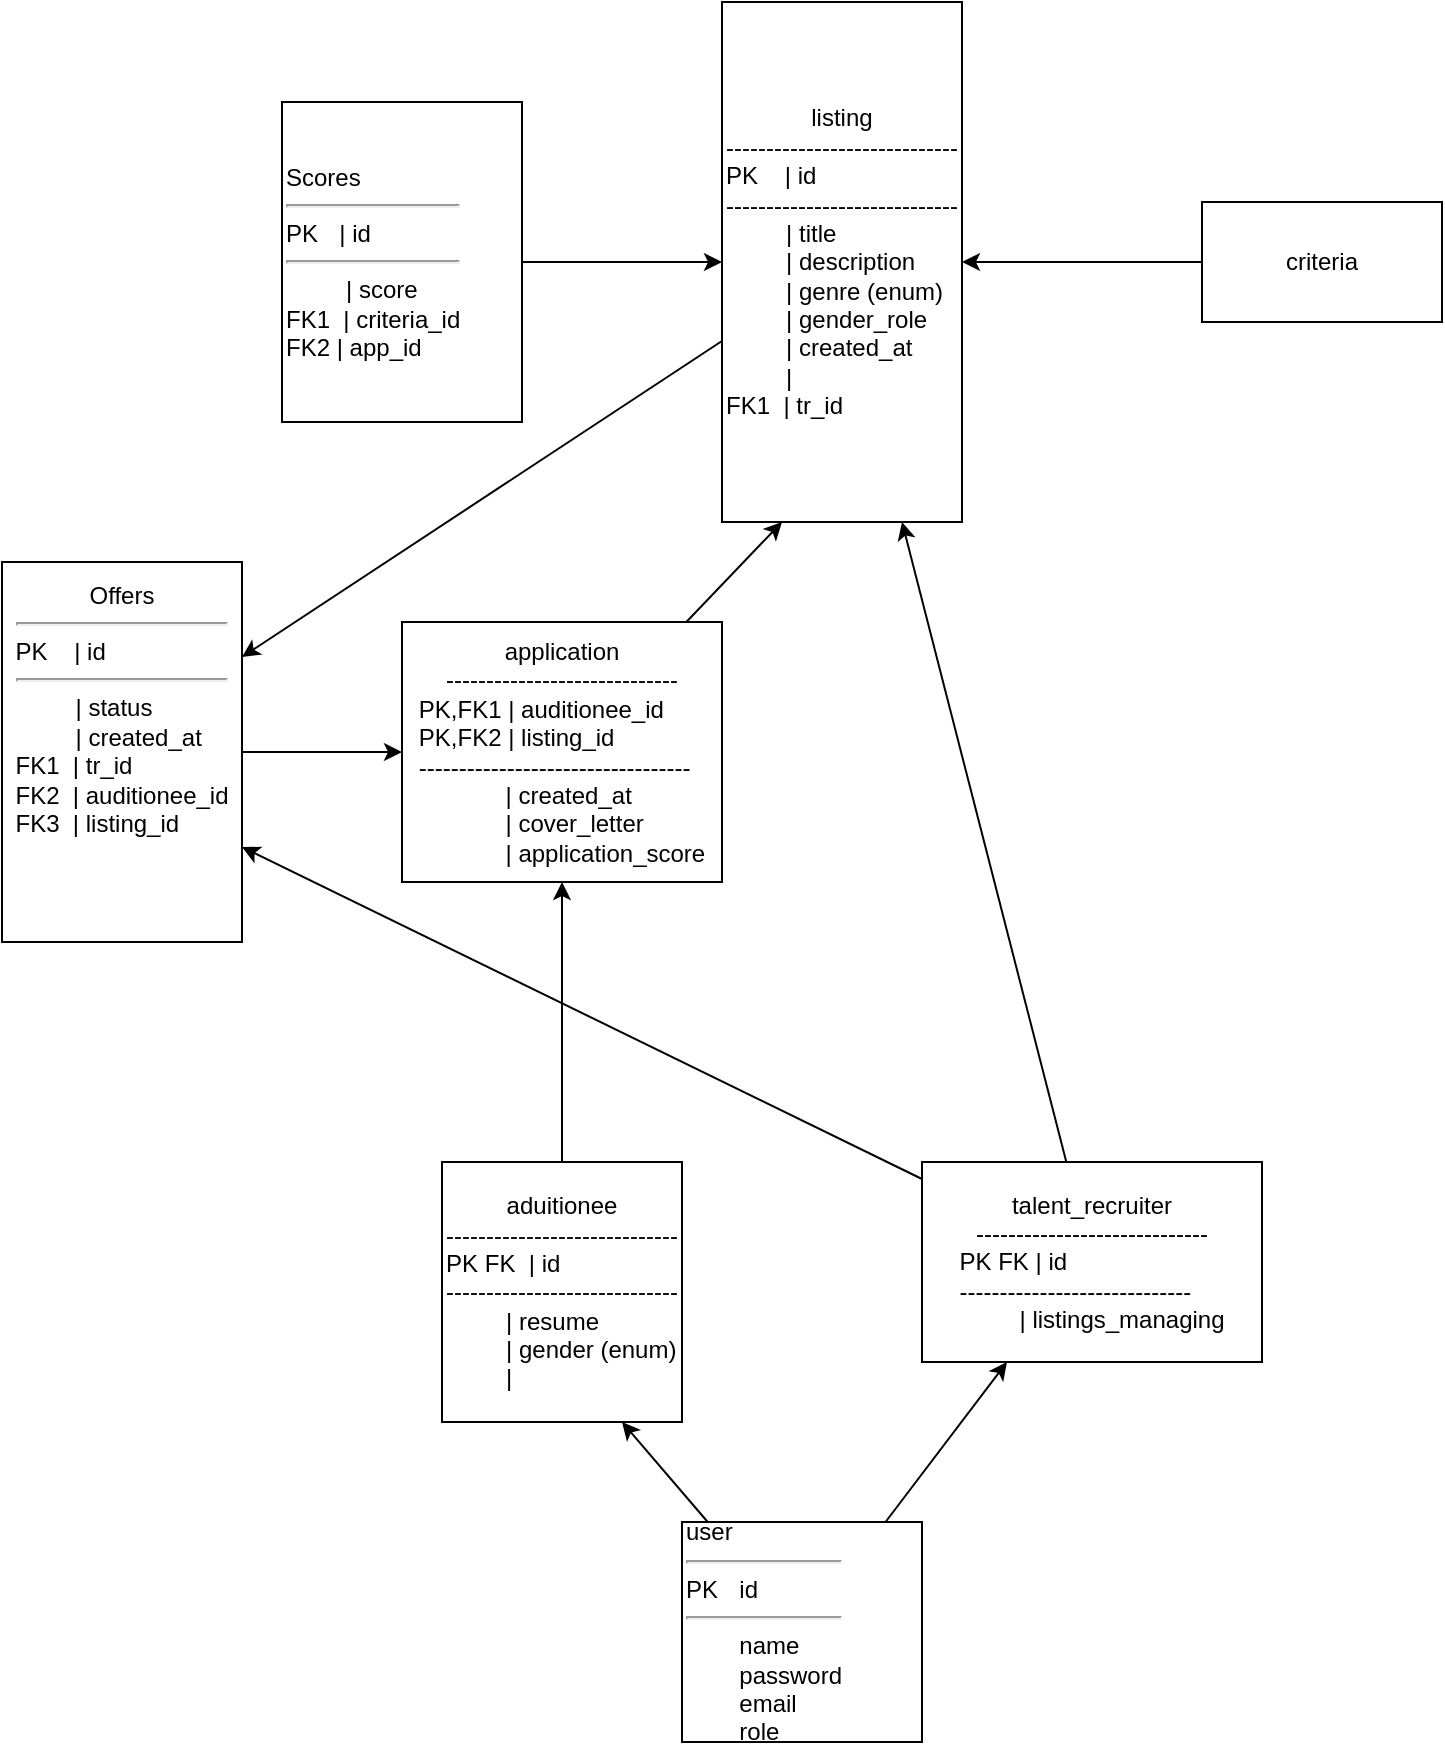 <mxfile>
    <diagram id="CxO5IZroiXUPnOasfVo5" name="Page-1">
        <mxGraphModel dx="1829" dy="1762" grid="1" gridSize="10" guides="1" tooltips="1" connect="1" arrows="1" fold="1" page="1" pageScale="1" pageWidth="850" pageHeight="1100" math="0" shadow="0">
            <root>
                <mxCell id="0"/>
                <mxCell id="1" parent="0"/>
                <mxCell id="14" style="edgeStyle=none;html=1;entryX=0.5;entryY=1;entryDx=0;entryDy=0;" parent="1" source="2" target="8" edge="1">
                    <mxGeometry relative="1" as="geometry"/>
                </mxCell>
                <mxCell id="2" value="aduitionee&lt;br&gt;-----------------------------&lt;br&gt;&lt;div style=&quot;text-align: left;&quot;&gt;PK FK&amp;nbsp; | id&lt;/div&gt;&lt;div style=&quot;text-align: left;&quot;&gt;-----------------------------&lt;/div&gt;&lt;div style=&quot;text-align: left;&quot;&gt;&lt;span style=&quot;background-color: transparent;&quot;&gt;&amp;nbsp; &amp;nbsp; &amp;nbsp; &amp;nbsp; &amp;nbsp;| resume&lt;/span&gt;&lt;br&gt;&lt;/div&gt;&lt;div style=&quot;text-align: left;&quot;&gt;&amp;nbsp; &amp;nbsp; &amp;nbsp; &amp;nbsp; &amp;nbsp;| gender (enum)&lt;/div&gt;&lt;div style=&quot;text-align: left;&quot;&gt;&lt;span style=&quot;white-space: pre;&quot;&gt;&#x9;&lt;/span&gt;&amp;nbsp;|&amp;nbsp;&lt;br&gt;&lt;/div&gt;" style="whiteSpace=wrap;html=1;" parent="1" vertex="1">
                    <mxGeometry x="200" y="540" width="120" height="130" as="geometry"/>
                </mxCell>
                <mxCell id="10" style="edgeStyle=none;html=1;entryX=0.75;entryY=1;entryDx=0;entryDy=0;" parent="1" source="3" target="6" edge="1">
                    <mxGeometry relative="1" as="geometry"/>
                </mxCell>
                <mxCell id="20" style="edgeStyle=none;html=1;entryX=1;entryY=0.75;entryDx=0;entryDy=0;" edge="1" parent="1" source="3" target="19">
                    <mxGeometry relative="1" as="geometry"/>
                </mxCell>
                <mxCell id="3" value="talent_recruiter&lt;br&gt;-----------------------------&lt;br&gt;&lt;div style=&quot;text-align: left;&quot;&gt;PK FK | id&lt;/div&gt;&lt;div style=&quot;text-align: left;&quot;&gt;-----------------------------&lt;/div&gt;&lt;div style=&quot;text-align: left;&quot;&gt;&amp;nbsp; &amp;nbsp; &amp;nbsp; &amp;nbsp; &amp;nbsp;| listings_managing&lt;/div&gt;" style="whiteSpace=wrap;html=1;" parent="1" vertex="1">
                    <mxGeometry x="440" y="540" width="170" height="100" as="geometry"/>
                </mxCell>
                <mxCell id="12" style="edgeStyle=none;html=1;entryX=0.25;entryY=1;entryDx=0;entryDy=0;" parent="1" source="4" target="3" edge="1">
                    <mxGeometry relative="1" as="geometry"/>
                </mxCell>
                <mxCell id="16" style="edgeStyle=none;html=1;entryX=0.75;entryY=1;entryDx=0;entryDy=0;" parent="1" source="4" target="2" edge="1">
                    <mxGeometry relative="1" as="geometry"/>
                </mxCell>
                <mxCell id="4" value="user&lt;div&gt;&lt;hr&gt;PK&amp;nbsp;&lt;span style=&quot;white-space: pre;&quot;&gt;&#x9;&lt;/span&gt;id&lt;/div&gt;&lt;div&gt;&lt;hr&gt;&lt;span style=&quot;white-space: pre;&quot;&gt;&#x9;&lt;/span&gt;name&lt;/div&gt;&lt;div&gt;&lt;span style=&quot;white-space: pre;&quot;&gt;&#x9;&lt;/span&gt;password&lt;br&gt;&lt;/div&gt;&lt;div&gt;&lt;span style=&quot;white-space: pre;&quot;&gt;&#x9;&lt;/span&gt;email&lt;br&gt;&lt;/div&gt;&lt;div&gt;&lt;span style=&quot;white-space: pre;&quot;&gt;&#x9;&lt;/span&gt;role&lt;br&gt;&lt;/div&gt;" style="whiteSpace=wrap;html=1;align=left;" parent="1" vertex="1">
                    <mxGeometry x="320" y="720" width="120" height="110" as="geometry"/>
                </mxCell>
                <mxCell id="22" style="edgeStyle=none;html=1;entryX=1;entryY=0.25;entryDx=0;entryDy=0;" edge="1" parent="1" source="6" target="19">
                    <mxGeometry relative="1" as="geometry"/>
                </mxCell>
                <mxCell id="6" value="listing&lt;br&gt;-----------------------------&lt;br&gt;&lt;div style=&quot;text-align: left;&quot;&gt;PK&amp;nbsp; &amp;nbsp; | id&lt;/div&gt;&lt;div style=&quot;text-align: left;&quot;&gt;-----------------------------&lt;/div&gt;&lt;div style=&quot;text-align: left;&quot;&gt;&amp;nbsp; &amp;nbsp; &amp;nbsp; &amp;nbsp; &amp;nbsp;| title&lt;/div&gt;&lt;div style=&quot;text-align: left;&quot;&gt;&lt;span style=&quot;white-space: pre;&quot;&gt;&#x9;&lt;/span&gt;&amp;nbsp;| description&lt;br&gt;&lt;/div&gt;&lt;div style=&quot;text-align: left;&quot;&gt;&lt;span style=&quot;white-space: pre;&quot;&gt;&#x9;&lt;/span&gt;&amp;nbsp;| genre (enum)&lt;br&gt;&lt;/div&gt;&lt;div style=&quot;text-align: left;&quot;&gt;&lt;span style=&quot;white-space: pre;&quot;&gt;&#x9;&lt;/span&gt;&amp;nbsp;| gender_role&lt;br&gt;&lt;/div&gt;&lt;div style=&quot;text-align: left;&quot;&gt;&lt;span style=&quot;white-space: pre;&quot;&gt;&#x9;&lt;/span&gt;&amp;nbsp;| created_at&lt;br&gt;&lt;/div&gt;&lt;div style=&quot;text-align: left;&quot;&gt;&lt;span style=&quot;white-space: pre;&quot;&gt;&#x9;&lt;/span&gt;&amp;nbsp;|&amp;nbsp;&lt;br&gt;&lt;/div&gt;&lt;div style=&quot;text-align: left;&quot;&gt;FK1&amp;nbsp; | tr_id&lt;/div&gt;" style="whiteSpace=wrap;html=1;" parent="1" vertex="1">
                    <mxGeometry x="340" y="-40" width="120" height="260" as="geometry"/>
                </mxCell>
                <mxCell id="9" style="edgeStyle=none;html=1;entryX=1;entryY=0.5;entryDx=0;entryDy=0;" parent="1" source="7" target="6" edge="1">
                    <mxGeometry relative="1" as="geometry"/>
                </mxCell>
                <mxCell id="7" value="criteria" style="whiteSpace=wrap;html=1;" parent="1" vertex="1">
                    <mxGeometry x="580" y="60" width="120" height="60" as="geometry"/>
                </mxCell>
                <mxCell id="11" style="edgeStyle=none;html=1;entryX=0.25;entryY=1;entryDx=0;entryDy=0;" parent="1" source="8" target="6" edge="1">
                    <mxGeometry relative="1" as="geometry"/>
                </mxCell>
                <mxCell id="8" value="application&lt;br&gt;-----------------------------&lt;br&gt;&lt;div style=&quot;text-align: left;&quot;&gt;PK,FK1 | auditionee_id&lt;/div&gt;&lt;div style=&quot;text-align: left;&quot;&gt;PK,FK2 | listing_id&lt;/div&gt;&lt;div style=&quot;text-align: left;&quot;&gt;----------------------------------&lt;/div&gt;&lt;div style=&quot;text-align: left;&quot;&gt;&lt;span style=&quot;white-space: pre;&quot;&gt;&#x9;&lt;/span&gt;&amp;nbsp; &amp;nbsp; &amp;nbsp;| created_at&lt;/div&gt;&lt;div style=&quot;text-align: left;&quot;&gt;&amp;nbsp; &amp;nbsp; &amp;nbsp; &amp;nbsp; &amp;nbsp; &amp;nbsp; &amp;nbsp;| cover_letter&lt;/div&gt;&lt;div style=&quot;text-align: left;&quot;&gt;&amp;nbsp; &amp;nbsp; &amp;nbsp; &amp;nbsp; &amp;nbsp; &amp;nbsp; &amp;nbsp;| application_score&lt;/div&gt;" style="whiteSpace=wrap;html=1;" parent="1" vertex="1">
                    <mxGeometry x="180" y="270" width="160" height="130" as="geometry"/>
                </mxCell>
                <mxCell id="18" style="edgeStyle=none;html=1;entryX=0;entryY=0.5;entryDx=0;entryDy=0;" edge="1" parent="1" source="17" target="6">
                    <mxGeometry relative="1" as="geometry"/>
                </mxCell>
                <mxCell id="17" value="Scores&lt;hr&gt;PK&lt;span style=&quot;white-space: pre;&quot;&gt;&#x9;&lt;/span&gt;| id&lt;div&gt;&lt;hr&gt;&lt;span style=&quot;white-space: pre;&quot;&gt;&#x9;&lt;/span&gt;&amp;nbsp;| score&lt;br&gt;&lt;/div&gt;&lt;div&gt;FK1&amp;nbsp; | criteria_id&lt;br&gt;&lt;/div&gt;&lt;div&gt;FK2 | app_id&lt;/div&gt;" style="whiteSpace=wrap;html=1;align=left;" vertex="1" parent="1">
                    <mxGeometry x="120" y="10" width="120" height="160" as="geometry"/>
                </mxCell>
                <mxCell id="21" style="edgeStyle=none;html=1;entryX=0;entryY=0.5;entryDx=0;entryDy=0;" edge="1" parent="1" source="19" target="8">
                    <mxGeometry relative="1" as="geometry"/>
                </mxCell>
                <mxCell id="19" value="Offers&lt;div&gt;&lt;hr&gt;&lt;div style=&quot;text-align: left;&quot;&gt;&lt;span style=&quot;background-color: transparent;&quot;&gt;PK&amp;nbsp; &amp;nbsp; | id&lt;/span&gt;&lt;/div&gt;&lt;/div&gt;&lt;div style=&quot;text-align: left;&quot;&gt;&lt;hr&gt;&lt;span style=&quot;white-space: pre;&quot;&gt;&#x9;&lt;/span&gt;&amp;nbsp;| status&lt;br&gt;&lt;/div&gt;&lt;div style=&quot;text-align: left;&quot;&gt;&lt;span style=&quot;white-space: pre;&quot;&gt;&#x9;&lt;/span&gt;&amp;nbsp;| created_at&lt;br&gt;&lt;/div&gt;&lt;div style=&quot;text-align: left;&quot;&gt;&lt;span style=&quot;background-color: transparent;&quot;&gt;FK1&amp;nbsp; | tr_id&lt;/span&gt;&lt;/div&gt;&lt;div style=&quot;text-align: left;&quot;&gt;&lt;span style=&quot;background-color: transparent;&quot;&gt;FK2&amp;nbsp; | auditionee_id&lt;/span&gt;&lt;/div&gt;&lt;div style=&quot;text-align: left;&quot;&gt;&lt;span style=&quot;background-color: transparent;&quot;&gt;FK3&amp;nbsp; | listing_id&lt;/span&gt;&lt;/div&gt;&lt;div style=&quot;text-align: left;&quot;&gt;&lt;span style=&quot;background-color: transparent;&quot;&gt;&lt;br&gt;&lt;/span&gt;&lt;/div&gt;&lt;div style=&quot;text-align: left;&quot;&gt;&lt;span style=&quot;background-color: transparent;&quot;&gt;&lt;br&gt;&lt;/span&gt;&lt;/div&gt;&lt;div style=&quot;text-align: left;&quot;&gt;&lt;span style=&quot;background-color: transparent;&quot;&gt;&lt;br&gt;&lt;/span&gt;&lt;/div&gt;" style="whiteSpace=wrap;html=1;" vertex="1" parent="1">
                    <mxGeometry x="-20" y="240" width="120" height="190" as="geometry"/>
                </mxCell>
            </root>
        </mxGraphModel>
    </diagram>
</mxfile>